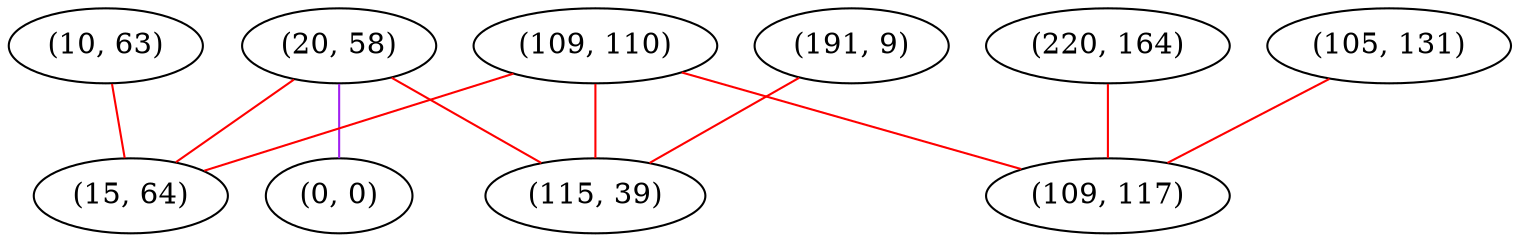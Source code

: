 graph "" {
"(10, 63)";
"(20, 58)";
"(220, 164)";
"(191, 9)";
"(109, 110)";
"(115, 39)";
"(105, 131)";
"(15, 64)";
"(0, 0)";
"(109, 117)";
"(10, 63)" -- "(15, 64)"  [color=red, key=0, weight=1];
"(20, 58)" -- "(115, 39)"  [color=red, key=0, weight=1];
"(20, 58)" -- "(0, 0)"  [color=purple, key=0, weight=4];
"(20, 58)" -- "(15, 64)"  [color=red, key=0, weight=1];
"(220, 164)" -- "(109, 117)"  [color=red, key=0, weight=1];
"(191, 9)" -- "(115, 39)"  [color=red, key=0, weight=1];
"(109, 110)" -- "(115, 39)"  [color=red, key=0, weight=1];
"(109, 110)" -- "(15, 64)"  [color=red, key=0, weight=1];
"(109, 110)" -- "(109, 117)"  [color=red, key=0, weight=1];
"(105, 131)" -- "(109, 117)"  [color=red, key=0, weight=1];
}
